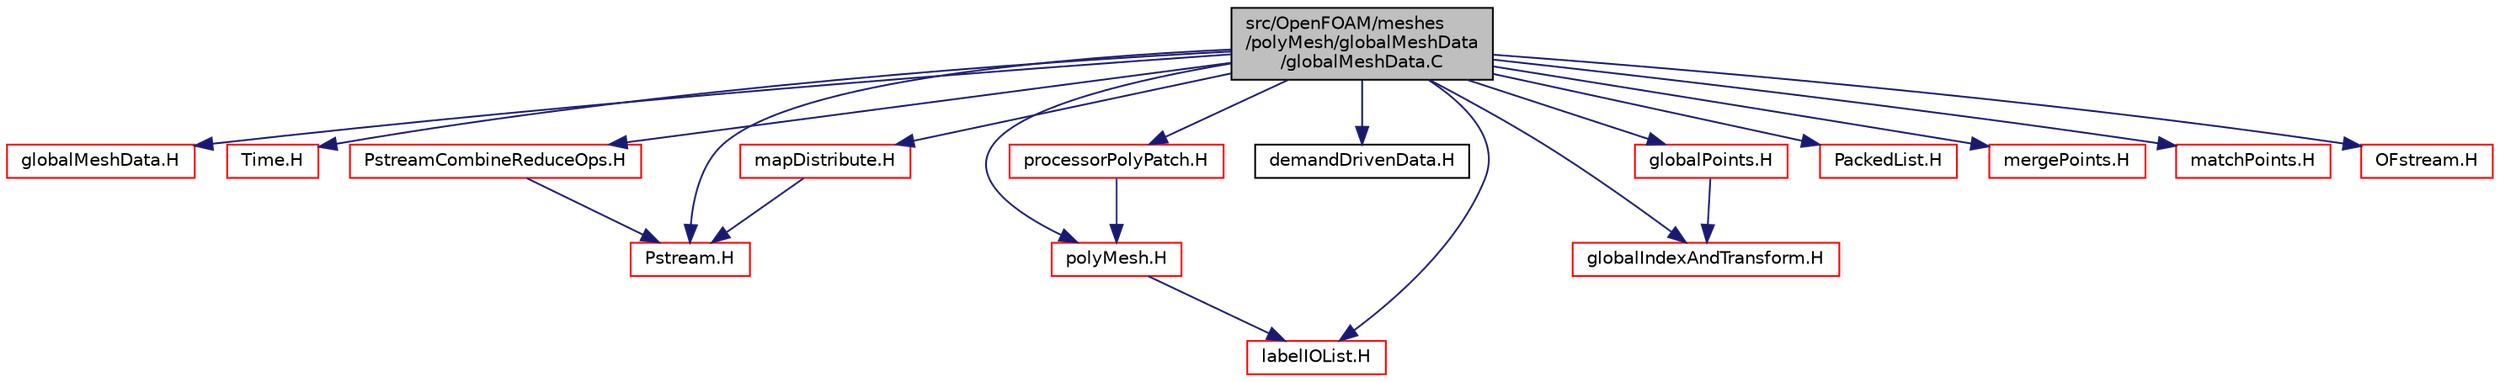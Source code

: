 digraph "src/OpenFOAM/meshes/polyMesh/globalMeshData/globalMeshData.C"
{
  bgcolor="transparent";
  edge [fontname="Helvetica",fontsize="10",labelfontname="Helvetica",labelfontsize="10"];
  node [fontname="Helvetica",fontsize="10",shape=record];
  Node1 [label="src/OpenFOAM/meshes\l/polyMesh/globalMeshData\l/globalMeshData.C",height=0.2,width=0.4,color="black", fillcolor="grey75", style="filled", fontcolor="black"];
  Node1 -> Node2 [color="midnightblue",fontsize="10",style="solid",fontname="Helvetica"];
  Node2 [label="globalMeshData.H",height=0.2,width=0.4,color="red",URL="$a08732.html"];
  Node1 -> Node3 [color="midnightblue",fontsize="10",style="solid",fontname="Helvetica"];
  Node3 [label="Time.H",height=0.2,width=0.4,color="red",URL="$a07978.html"];
  Node1 -> Node4 [color="midnightblue",fontsize="10",style="solid",fontname="Helvetica"];
  Node4 [label="Pstream.H",height=0.2,width=0.4,color="red",URL="$a07921.html"];
  Node1 -> Node5 [color="midnightblue",fontsize="10",style="solid",fontname="Helvetica"];
  Node5 [label="PstreamCombineReduceOps.H",height=0.2,width=0.4,color="red",URL="$a07924.html",tooltip="Combination-Reduction operation for a parallel run. The information from all nodes is collected on th..."];
  Node5 -> Node4 [color="midnightblue",fontsize="10",style="solid",fontname="Helvetica"];
  Node1 -> Node6 [color="midnightblue",fontsize="10",style="solid",fontname="Helvetica"];
  Node6 [label="processorPolyPatch.H",height=0.2,width=0.4,color="red",URL="$a08793.html"];
  Node6 -> Node7 [color="midnightblue",fontsize="10",style="solid",fontname="Helvetica"];
  Node7 [label="polyMesh.H",height=0.2,width=0.4,color="red",URL="$a08764.html"];
  Node7 -> Node8 [color="midnightblue",fontsize="10",style="solid",fontname="Helvetica"];
  Node8 [label="labelIOList.H",height=0.2,width=0.4,color="red",URL="$a09014.html"];
  Node1 -> Node9 [color="midnightblue",fontsize="10",style="solid",fontname="Helvetica"];
  Node9 [label="demandDrivenData.H",height=0.2,width=0.4,color="black",URL="$a08333.html",tooltip="Template functions to aid in the implementation of demand driven data. "];
  Node1 -> Node10 [color="midnightblue",fontsize="10",style="solid",fontname="Helvetica"];
  Node10 [label="globalPoints.H",height=0.2,width=0.4,color="red",URL="$a08735.html"];
  Node10 -> Node11 [color="midnightblue",fontsize="10",style="solid",fontname="Helvetica"];
  Node11 [label="globalIndexAndTransform.H",height=0.2,width=0.4,color="red",URL="$a08987.html"];
  Node1 -> Node7 [color="midnightblue",fontsize="10",style="solid",fontname="Helvetica"];
  Node1 -> Node12 [color="midnightblue",fontsize="10",style="solid",fontname="Helvetica"];
  Node12 [label="mapDistribute.H",height=0.2,width=0.4,color="red",URL="$a08746.html"];
  Node12 -> Node4 [color="midnightblue",fontsize="10",style="solid",fontname="Helvetica"];
  Node1 -> Node8 [color="midnightblue",fontsize="10",style="solid",fontname="Helvetica"];
  Node1 -> Node13 [color="midnightblue",fontsize="10",style="solid",fontname="Helvetica"];
  Node13 [label="PackedList.H",height=0.2,width=0.4,color="red",URL="$a07778.html"];
  Node1 -> Node14 [color="midnightblue",fontsize="10",style="solid",fontname="Helvetica"];
  Node14 [label="mergePoints.H",height=0.2,width=0.4,color="red",URL="$a08683.html",tooltip="Merge points. See below. "];
  Node1 -> Node15 [color="midnightblue",fontsize="10",style="solid",fontname="Helvetica"];
  Node15 [label="matchPoints.H",height=0.2,width=0.4,color="red",URL="$a08681.html",tooltip="Determine correspondence between points. See below. "];
  Node1 -> Node16 [color="midnightblue",fontsize="10",style="solid",fontname="Helvetica"];
  Node16 [label="OFstream.H",height=0.2,width=0.4,color="red",URL="$a07898.html"];
  Node1 -> Node11 [color="midnightblue",fontsize="10",style="solid",fontname="Helvetica"];
}
